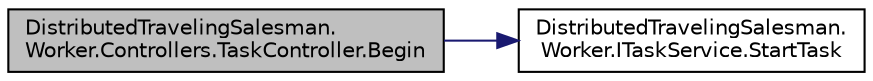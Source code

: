 digraph "DistributedTravelingSalesman.Worker.Controllers.TaskController.Begin"
{
 // INTERACTIVE_SVG=YES
 // LATEX_PDF_SIZE
  edge [fontname="Helvetica",fontsize="10",labelfontname="Helvetica",labelfontsize="10"];
  node [fontname="Helvetica",fontsize="10",shape=record];
  rankdir="LR";
  Node1 [label="DistributedTravelingSalesman.\lWorker.Controllers.TaskController.Begin",height=0.2,width=0.4,color="black", fillcolor="grey75", style="filled", fontcolor="black",tooltip=" "];
  Node1 -> Node2 [color="midnightblue",fontsize="10",style="solid",fontname="Helvetica"];
  Node2 [label="DistributedTravelingSalesman.\lWorker.ITaskService.StartTask",height=0.2,width=0.4,color="black", fillcolor="white", style="filled",URL="$interface_distributed_traveling_salesman_1_1_worker_1_1_i_task_service.html#aaf8dcb32d202429c67dccaeaee1c7766",tooltip=" "];
}
